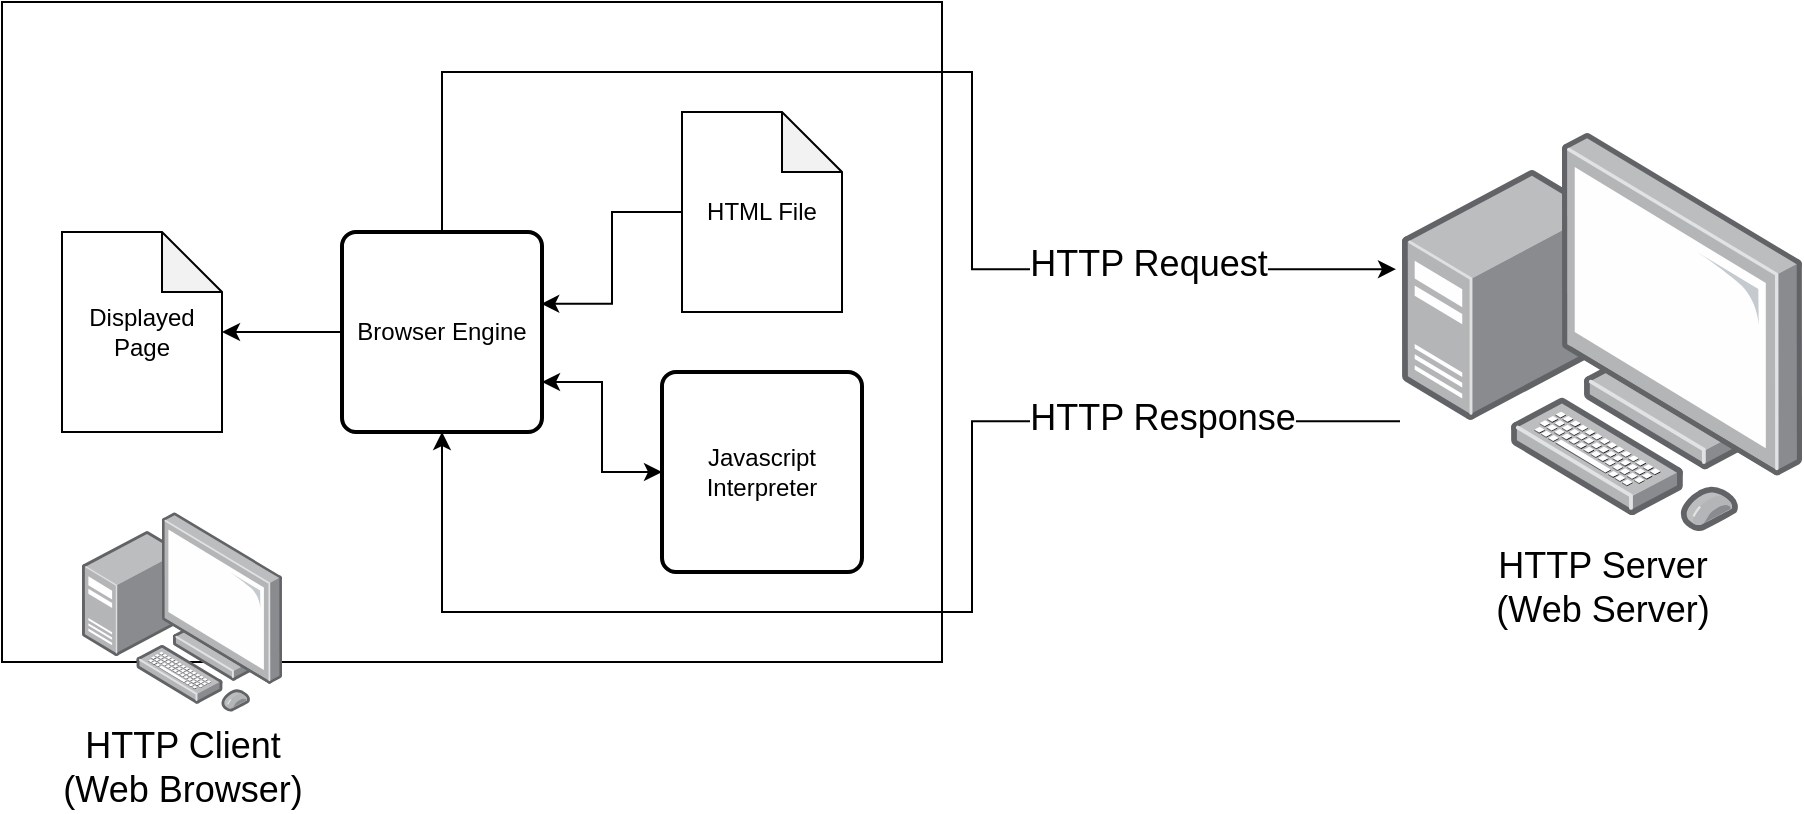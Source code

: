<mxfile version="20.3.0" type="device"><diagram id="TafvfTGsf6afgZpbGeuC" name="Page-1"><mxGraphModel dx="1106" dy="822" grid="1" gridSize="10" guides="1" tooltips="1" connect="1" arrows="1" fold="1" page="1" pageScale="1" pageWidth="1169" pageHeight="827" math="0" shadow="0"><root><mxCell id="0"/><mxCell id="1" parent="0"/><mxCell id="Z7j09RPaEqCfuGDelZDh-16" value="" style="rounded=0;whiteSpace=wrap;html=1;" parent="1" vertex="1"><mxGeometry x="20" y="195" width="470" height="330" as="geometry"/></mxCell><mxCell id="Dg_-viMqnA2GLf18fslc-1" value="HTTP Client&lt;br style=&quot;font-size: 18px;&quot;&gt;(Web Browser)" style="points=[];aspect=fixed;html=1;align=center;shadow=0;dashed=0;image;image=img/lib/allied_telesis/computer_and_terminals/Personal_Computer_with_Server.svg;fontSize=18;" parent="1" vertex="1"><mxGeometry x="60" y="450" width="100" height="100" as="geometry"/></mxCell><mxCell id="Dg_-viMqnA2GLf18fslc-3" value="HTTP Server&lt;br style=&quot;font-size: 18px;&quot;&gt;(Web Server)" style="points=[];aspect=fixed;html=1;align=center;shadow=0;dashed=0;image;image=img/lib/allied_telesis/computer_and_terminals/Personal_Computer_with_Server.svg;fontSize=18;" parent="1" vertex="1"><mxGeometry x="720" y="260" width="200" height="200" as="geometry"/></mxCell><mxCell id="Z7j09RPaEqCfuGDelZDh-13" style="edgeStyle=orthogonalEdgeStyle;rounded=0;orthogonalLoop=1;jettySize=auto;html=1;exitX=0;exitY=0.5;exitDx=0;exitDy=0;entryX=1;entryY=0.75;entryDx=0;entryDy=0;startArrow=classic;startFill=1;" parent="1" source="Z7j09RPaEqCfuGDelZDh-1" target="Z7j09RPaEqCfuGDelZDh-8" edge="1"><mxGeometry relative="1" as="geometry"/></mxCell><mxCell id="Z7j09RPaEqCfuGDelZDh-1" value="Javascript Interpreter" style="rounded=1;whiteSpace=wrap;html=1;absoluteArcSize=1;arcSize=14;strokeWidth=2;" parent="1" vertex="1"><mxGeometry x="350" y="380" width="100" height="100" as="geometry"/></mxCell><mxCell id="Z7j09RPaEqCfuGDelZDh-14" style="edgeStyle=orthogonalEdgeStyle;rounded=0;orthogonalLoop=1;jettySize=auto;html=1;exitX=0;exitY=0.5;exitDx=0;exitDy=0;exitPerimeter=0;entryX=0.996;entryY=0.359;entryDx=0;entryDy=0;entryPerimeter=0;startArrow=none;startFill=0;" parent="1" source="Z7j09RPaEqCfuGDelZDh-2" target="Z7j09RPaEqCfuGDelZDh-8" edge="1"><mxGeometry relative="1" as="geometry"/></mxCell><mxCell id="Z7j09RPaEqCfuGDelZDh-2" value="HTML File" style="shape=note;whiteSpace=wrap;html=1;backgroundOutline=1;darkOpacity=0.05;" parent="1" vertex="1"><mxGeometry x="360" y="250" width="80" height="100" as="geometry"/></mxCell><mxCell id="Z7j09RPaEqCfuGDelZDh-15" style="edgeStyle=orthogonalEdgeStyle;rounded=0;orthogonalLoop=1;jettySize=auto;html=1;exitX=0;exitY=0.5;exitDx=0;exitDy=0;startArrow=none;startFill=0;" parent="1" source="Z7j09RPaEqCfuGDelZDh-8" target="Z7j09RPaEqCfuGDelZDh-9" edge="1"><mxGeometry relative="1" as="geometry"/></mxCell><mxCell id="uqdqgdcI46EmsDBWn9aL-6" style="edgeStyle=orthogonalEdgeStyle;rounded=0;orthogonalLoop=1;jettySize=auto;html=1;exitX=0.5;exitY=1;exitDx=0;exitDy=0;entryX=-0.005;entryY=0.723;entryDx=0;entryDy=0;entryPerimeter=0;startArrow=classic;startFill=1;endArrow=none;endFill=0;" edge="1" parent="1" source="Z7j09RPaEqCfuGDelZDh-8" target="Dg_-viMqnA2GLf18fslc-3"><mxGeometry relative="1" as="geometry"><Array as="points"><mxPoint x="240" y="500"/><mxPoint x="505" y="500"/><mxPoint x="505" y="405"/></Array></mxGeometry></mxCell><mxCell id="uqdqgdcI46EmsDBWn9aL-9" value="&lt;span style=&quot;font-size: 18px;&quot;&gt;HTTP Response&lt;/span&gt;" style="edgeLabel;html=1;align=center;verticalAlign=middle;resizable=0;points=[];" vertex="1" connectable="0" parent="uqdqgdcI46EmsDBWn9aL-6"><mxGeometry x="0.56" y="2" relative="1" as="geometry"><mxPoint x="27" as="offset"/></mxGeometry></mxCell><mxCell id="uqdqgdcI46EmsDBWn9aL-7" style="edgeStyle=orthogonalEdgeStyle;rounded=0;orthogonalLoop=1;jettySize=auto;html=1;exitX=0.5;exitY=0;exitDx=0;exitDy=0;entryX=-0.015;entryY=0.343;entryDx=0;entryDy=0;entryPerimeter=0;" edge="1" parent="1" source="Z7j09RPaEqCfuGDelZDh-8" target="Dg_-viMqnA2GLf18fslc-3"><mxGeometry relative="1" as="geometry"><Array as="points"><mxPoint x="240" y="230"/><mxPoint x="505" y="230"/><mxPoint x="505" y="329"/></Array></mxGeometry></mxCell><mxCell id="uqdqgdcI46EmsDBWn9aL-8" value="&lt;span style=&quot;font-size: 18px;&quot;&gt;HTTP Request&lt;/span&gt;" style="edgeLabel;html=1;align=center;verticalAlign=middle;resizable=0;points=[];" vertex="1" connectable="0" parent="uqdqgdcI46EmsDBWn9aL-7"><mxGeometry x="0.622" y="3" relative="1" as="geometry"><mxPoint as="offset"/></mxGeometry></mxCell><mxCell id="Z7j09RPaEqCfuGDelZDh-8" value="Browser Engine" style="rounded=1;whiteSpace=wrap;html=1;absoluteArcSize=1;arcSize=14;strokeWidth=2;" parent="1" vertex="1"><mxGeometry x="190" y="310" width="100" height="100" as="geometry"/></mxCell><mxCell id="Z7j09RPaEqCfuGDelZDh-9" value="Displayed&lt;br&gt;Page" style="shape=note;whiteSpace=wrap;html=1;backgroundOutline=1;darkOpacity=0.05;" parent="1" vertex="1"><mxGeometry x="50" y="310" width="80" height="100" as="geometry"/></mxCell></root></mxGraphModel></diagram></mxfile>